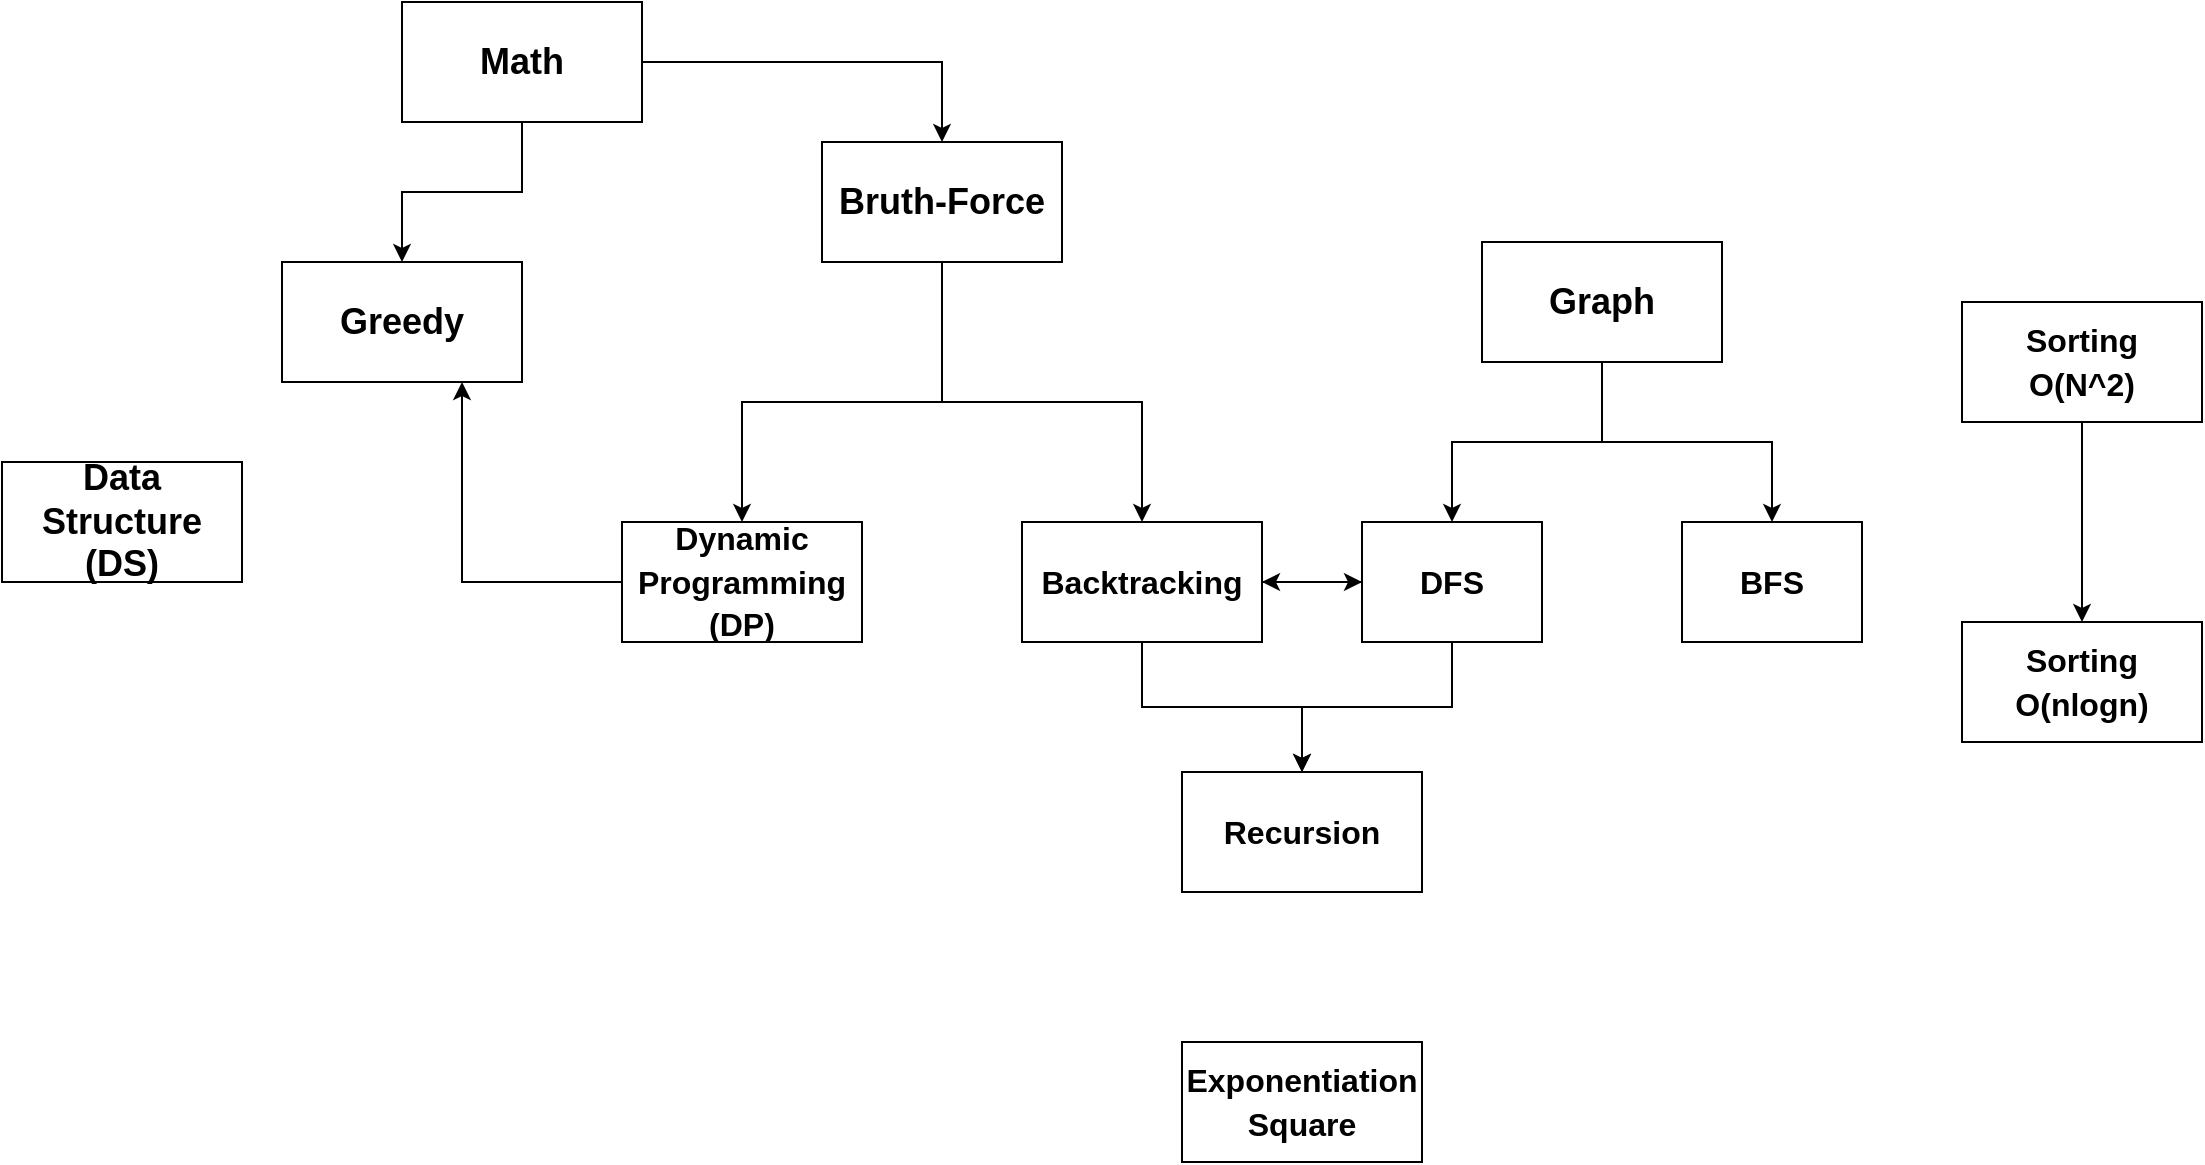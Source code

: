 <mxfile version="14.2.3" type="github"><diagram id="W4bmym0t6Qq8upiRIjX9" name="Page-1"><mxGraphModel dx="1609" dy="469" grid="1" gridSize="10" guides="1" tooltips="1" connect="1" arrows="1" fold="1" page="1" pageScale="1" pageWidth="827" pageHeight="1169" math="0" shadow="0"><root><mxCell id="0"/><mxCell id="1" parent="0"/><mxCell id="LlK4GtO98S_LdHhWemE1-11" value="" style="edgeStyle=orthogonalEdgeStyle;rounded=0;orthogonalLoop=1;jettySize=auto;html=1;" edge="1" parent="1" source="LlK4GtO98S_LdHhWemE1-9" target="LlK4GtO98S_LdHhWemE1-10"><mxGeometry relative="1" as="geometry"><Array as="points"><mxPoint x="400" y="370"/><mxPoint x="300" y="370"/></Array></mxGeometry></mxCell><mxCell id="LlK4GtO98S_LdHhWemE1-32" style="edgeStyle=orthogonalEdgeStyle;rounded=0;orthogonalLoop=1;jettySize=auto;html=1;entryX=0.5;entryY=0;entryDx=0;entryDy=0;" edge="1" parent="1" source="LlK4GtO98S_LdHhWemE1-9" target="LlK4GtO98S_LdHhWemE1-21"><mxGeometry relative="1" as="geometry"><Array as="points"><mxPoint x="400" y="370"/><mxPoint x="500" y="370"/></Array></mxGeometry></mxCell><mxCell id="LlK4GtO98S_LdHhWemE1-9" value="&lt;font style=&quot;font-size: 18px&quot;&gt;&lt;b&gt;Bruth-Force&lt;/b&gt;&lt;/font&gt;" style="rounded=0;whiteSpace=wrap;html=1;" vertex="1" parent="1"><mxGeometry x="340" y="240" width="120" height="60" as="geometry"/></mxCell><mxCell id="LlK4GtO98S_LdHhWemE1-49" style="edgeStyle=orthogonalEdgeStyle;rounded=0;orthogonalLoop=1;jettySize=auto;html=1;exitX=0;exitY=0.5;exitDx=0;exitDy=0;entryX=0.75;entryY=1;entryDx=0;entryDy=0;" edge="1" parent="1" source="LlK4GtO98S_LdHhWemE1-10" target="LlK4GtO98S_LdHhWemE1-40"><mxGeometry relative="1" as="geometry"/></mxCell><mxCell id="LlK4GtO98S_LdHhWemE1-10" value="&lt;font style=&quot;font-size: 18px&quot;&gt;&lt;b style=&quot;font-size: 16px&quot;&gt;Dynamic&lt;br&gt;Programming&lt;br&gt;(DP)&lt;br&gt;&lt;/b&gt;&lt;/font&gt;" style="rounded=0;whiteSpace=wrap;html=1;" vertex="1" parent="1"><mxGeometry x="240" y="430" width="120" height="60" as="geometry"/></mxCell><mxCell id="LlK4GtO98S_LdHhWemE1-35" style="edgeStyle=orthogonalEdgeStyle;rounded=0;orthogonalLoop=1;jettySize=auto;html=1;entryX=0.5;entryY=0;entryDx=0;entryDy=0;" edge="1" parent="1" source="LlK4GtO98S_LdHhWemE1-16" target="LlK4GtO98S_LdHhWemE1-9"><mxGeometry relative="1" as="geometry"/></mxCell><mxCell id="LlK4GtO98S_LdHhWemE1-50" style="edgeStyle=orthogonalEdgeStyle;rounded=0;orthogonalLoop=1;jettySize=auto;html=1;exitX=0.5;exitY=1;exitDx=0;exitDy=0;entryX=0.5;entryY=0;entryDx=0;entryDy=0;" edge="1" parent="1" source="LlK4GtO98S_LdHhWemE1-16" target="LlK4GtO98S_LdHhWemE1-40"><mxGeometry relative="1" as="geometry"/></mxCell><mxCell id="LlK4GtO98S_LdHhWemE1-16" value="&lt;font style=&quot;font-size: 18px&quot;&gt;&lt;b&gt;Math&lt;/b&gt;&lt;/font&gt;" style="rounded=0;whiteSpace=wrap;html=1;" vertex="1" parent="1"><mxGeometry x="130" y="170" width="120" height="60" as="geometry"/></mxCell><mxCell id="LlK4GtO98S_LdHhWemE1-30" style="edgeStyle=orthogonalEdgeStyle;rounded=0;orthogonalLoop=1;jettySize=auto;html=1;entryX=0.5;entryY=0;entryDx=0;entryDy=0;" edge="1" parent="1" source="LlK4GtO98S_LdHhWemE1-20" target="LlK4GtO98S_LdHhWemE1-26"><mxGeometry relative="1" as="geometry"/></mxCell><mxCell id="LlK4GtO98S_LdHhWemE1-31" style="edgeStyle=orthogonalEdgeStyle;rounded=0;orthogonalLoop=1;jettySize=auto;html=1;entryX=0.5;entryY=0;entryDx=0;entryDy=0;" edge="1" parent="1" source="LlK4GtO98S_LdHhWemE1-20" target="LlK4GtO98S_LdHhWemE1-27"><mxGeometry relative="1" as="geometry"/></mxCell><mxCell id="LlK4GtO98S_LdHhWemE1-20" value="&lt;font style=&quot;font-size: 18px&quot;&gt;&lt;b&gt;Graph&lt;/b&gt;&lt;/font&gt;" style="rounded=0;whiteSpace=wrap;html=1;" vertex="1" parent="1"><mxGeometry x="670" y="290" width="120" height="60" as="geometry"/></mxCell><mxCell id="LlK4GtO98S_LdHhWemE1-34" style="edgeStyle=orthogonalEdgeStyle;rounded=0;orthogonalLoop=1;jettySize=auto;html=1;exitX=1;exitY=0.5;exitDx=0;exitDy=0;entryX=0;entryY=0.5;entryDx=0;entryDy=0;" edge="1" parent="1" source="LlK4GtO98S_LdHhWemE1-21" target="LlK4GtO98S_LdHhWemE1-26"><mxGeometry relative="1" as="geometry"/></mxCell><mxCell id="LlK4GtO98S_LdHhWemE1-57" style="edgeStyle=orthogonalEdgeStyle;rounded=0;orthogonalLoop=1;jettySize=auto;html=1;exitX=0.5;exitY=1;exitDx=0;exitDy=0;entryX=0.5;entryY=0;entryDx=0;entryDy=0;" edge="1" parent="1" source="LlK4GtO98S_LdHhWemE1-21" target="LlK4GtO98S_LdHhWemE1-56"><mxGeometry relative="1" as="geometry"/></mxCell><mxCell id="LlK4GtO98S_LdHhWemE1-21" value="&lt;font style=&quot;font-size: 18px&quot;&gt;&lt;b style=&quot;font-size: 16px&quot;&gt;Backtracking&lt;br&gt;&lt;/b&gt;&lt;/font&gt;" style="rounded=0;whiteSpace=wrap;html=1;" vertex="1" parent="1"><mxGeometry x="440" y="430" width="120" height="60" as="geometry"/></mxCell><mxCell id="LlK4GtO98S_LdHhWemE1-29" style="edgeStyle=orthogonalEdgeStyle;rounded=0;orthogonalLoop=1;jettySize=auto;html=1;" edge="1" parent="1" source="LlK4GtO98S_LdHhWemE1-26" target="LlK4GtO98S_LdHhWemE1-21"><mxGeometry relative="1" as="geometry"/></mxCell><mxCell id="LlK4GtO98S_LdHhWemE1-58" style="edgeStyle=orthogonalEdgeStyle;rounded=0;orthogonalLoop=1;jettySize=auto;html=1;" edge="1" parent="1" source="LlK4GtO98S_LdHhWemE1-26" target="LlK4GtO98S_LdHhWemE1-56"><mxGeometry relative="1" as="geometry"/></mxCell><mxCell id="LlK4GtO98S_LdHhWemE1-26" value="&lt;font style=&quot;font-size: 18px&quot;&gt;&lt;b style=&quot;font-size: 16px&quot;&gt;DFS&lt;br&gt;&lt;/b&gt;&lt;/font&gt;" style="rounded=0;whiteSpace=wrap;html=1;" vertex="1" parent="1"><mxGeometry x="610" y="430" width="90" height="60" as="geometry"/></mxCell><mxCell id="LlK4GtO98S_LdHhWemE1-27" value="&lt;font style=&quot;font-size: 18px&quot;&gt;&lt;b style=&quot;font-size: 16px&quot;&gt;BFS&lt;br&gt;&lt;/b&gt;&lt;/font&gt;" style="rounded=0;whiteSpace=wrap;html=1;" vertex="1" parent="1"><mxGeometry x="770" y="430" width="90" height="60" as="geometry"/></mxCell><mxCell id="LlK4GtO98S_LdHhWemE1-38" value="&lt;font style=&quot;font-size: 18px&quot;&gt;&lt;b&gt;Data&lt;br&gt;Structure&lt;br&gt;(DS)&lt;br&gt;&lt;/b&gt;&lt;/font&gt;" style="rounded=0;whiteSpace=wrap;html=1;" vertex="1" parent="1"><mxGeometry x="-70" y="400" width="120" height="60" as="geometry"/></mxCell><mxCell id="LlK4GtO98S_LdHhWemE1-40" value="&lt;font style=&quot;font-size: 18px&quot;&gt;&lt;b&gt;Greedy&lt;br&gt;&lt;/b&gt;&lt;/font&gt;" style="rounded=0;whiteSpace=wrap;html=1;" vertex="1" parent="1"><mxGeometry x="70" y="300" width="120" height="60" as="geometry"/></mxCell><mxCell id="LlK4GtO98S_LdHhWemE1-52" style="edgeStyle=orthogonalEdgeStyle;rounded=0;orthogonalLoop=1;jettySize=auto;html=1;exitX=0.75;exitY=1;exitDx=0;exitDy=0;entryX=0.75;entryY=0.833;entryDx=0;entryDy=0;entryPerimeter=0;" edge="1" source="LlK4GtO98S_LdHhWemE1-54" target="LlK4GtO98S_LdHhWemE1-54" parent="1"><mxGeometry relative="1" as="geometry"/></mxCell><mxCell id="LlK4GtO98S_LdHhWemE1-53" value="&lt;font style=&quot;font-size: 18px&quot;&gt;&lt;b style=&quot;font-size: 16px&quot;&gt;Sorting&lt;br&gt;O(nlogn)&lt;br&gt;&lt;/b&gt;&lt;/font&gt;" style="rounded=0;whiteSpace=wrap;html=1;" vertex="1" parent="1"><mxGeometry x="910" y="480" width="120" height="60" as="geometry"/></mxCell><mxCell id="LlK4GtO98S_LdHhWemE1-55" style="edgeStyle=orthogonalEdgeStyle;rounded=0;orthogonalLoop=1;jettySize=auto;html=1;exitX=0.5;exitY=1;exitDx=0;exitDy=0;entryX=0.5;entryY=0;entryDx=0;entryDy=0;" edge="1" parent="1" source="LlK4GtO98S_LdHhWemE1-54" target="LlK4GtO98S_LdHhWemE1-53"><mxGeometry relative="1" as="geometry"/></mxCell><mxCell id="LlK4GtO98S_LdHhWemE1-54" value="&lt;font style=&quot;font-size: 18px&quot;&gt;&lt;b style=&quot;font-size: 16px&quot;&gt;Sorting&lt;br&gt;O(N^2)&lt;br&gt;&lt;/b&gt;&lt;/font&gt;" style="rounded=0;whiteSpace=wrap;html=1;" vertex="1" parent="1"><mxGeometry x="910" y="320" width="120" height="60" as="geometry"/></mxCell><mxCell id="LlK4GtO98S_LdHhWemE1-56" value="&lt;font style=&quot;font-size: 18px&quot;&gt;&lt;b style=&quot;font-size: 16px&quot;&gt;Recursion&lt;br&gt;&lt;/b&gt;&lt;/font&gt;" style="rounded=0;whiteSpace=wrap;html=1;" vertex="1" parent="1"><mxGeometry x="520" y="555" width="120" height="60" as="geometry"/></mxCell><mxCell id="LlK4GtO98S_LdHhWemE1-59" value="&lt;font style=&quot;font-size: 18px&quot;&gt;&lt;b style=&quot;font-size: 16px&quot;&gt;Exponentiation&lt;br&gt;Square&lt;br&gt;&lt;/b&gt;&lt;/font&gt;" style="rounded=0;whiteSpace=wrap;html=1;" vertex="1" parent="1"><mxGeometry x="520" y="690" width="120" height="60" as="geometry"/></mxCell></root></mxGraphModel></diagram></mxfile>